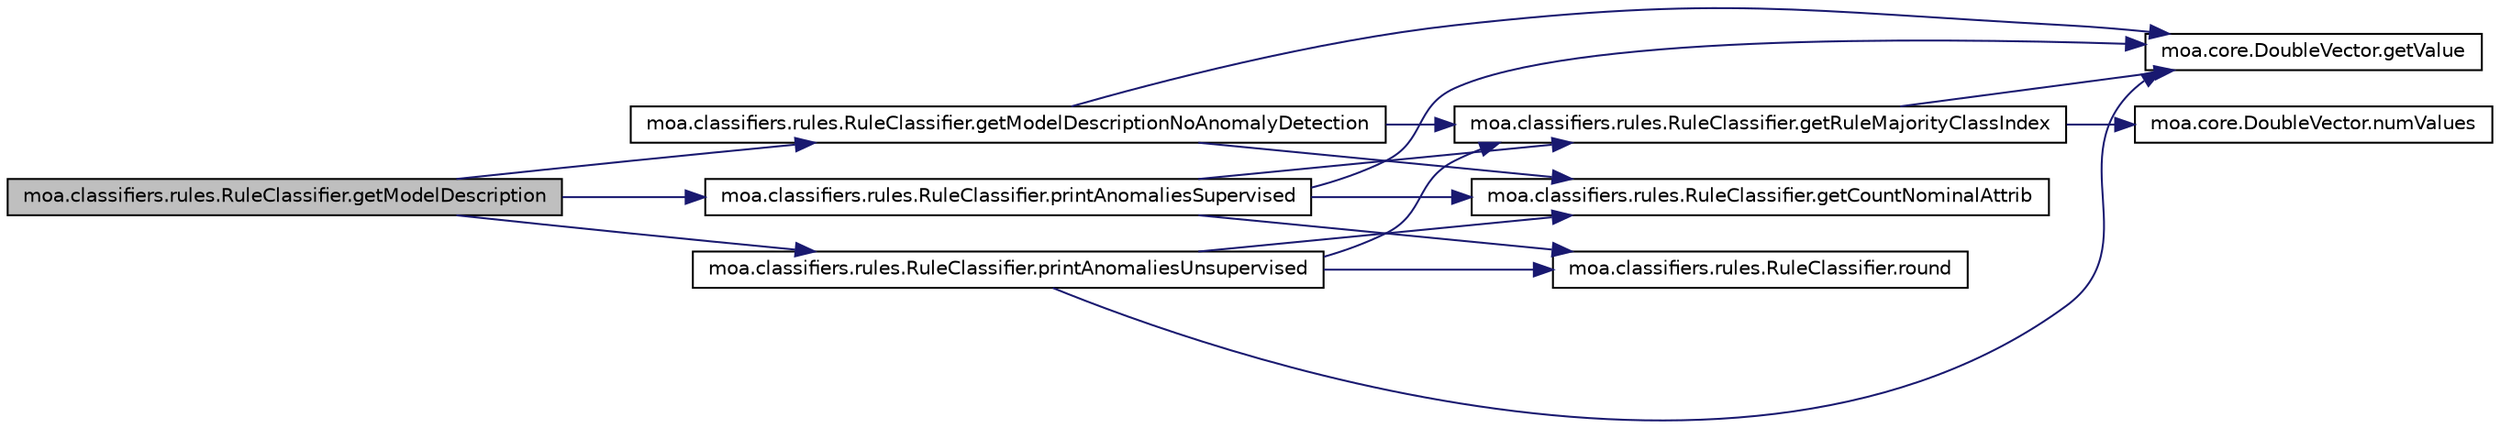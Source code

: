 digraph G
{
  edge [fontname="Helvetica",fontsize="10",labelfontname="Helvetica",labelfontsize="10"];
  node [fontname="Helvetica",fontsize="10",shape=record];
  rankdir=LR;
  Node1 [label="moa.classifiers.rules.RuleClassifier.getModelDescription",height=0.2,width=0.4,color="black", fillcolor="grey75", style="filled" fontcolor="black"];
  Node1 -> Node2 [color="midnightblue",fontsize="10",style="solid",fontname="Helvetica"];
  Node2 [label="moa.classifiers.rules.RuleClassifier.getModelDescriptionNoAnomalyDetection",height=0.2,width=0.4,color="black", fillcolor="white", style="filled",URL="$classmoa_1_1classifiers_1_1rules_1_1RuleClassifier.html#a46a43402f2b44c05b9a262c5308e1b2b"];
  Node2 -> Node3 [color="midnightblue",fontsize="10",style="solid",fontname="Helvetica"];
  Node3 [label="moa.classifiers.rules.RuleClassifier.getCountNominalAttrib",height=0.2,width=0.4,color="black", fillcolor="white", style="filled",URL="$classmoa_1_1classifiers_1_1rules_1_1RuleClassifier.html#a8a58ef1537f8e99164b6aec7c85f8811"];
  Node2 -> Node4 [color="midnightblue",fontsize="10",style="solid",fontname="Helvetica"];
  Node4 [label="moa.classifiers.rules.RuleClassifier.getRuleMajorityClassIndex",height=0.2,width=0.4,color="black", fillcolor="white", style="filled",URL="$classmoa_1_1classifiers_1_1rules_1_1RuleClassifier.html#a84bd5ef0a8a6819d0d293a79a971c2ee"];
  Node4 -> Node5 [color="midnightblue",fontsize="10",style="solid",fontname="Helvetica"];
  Node5 [label="moa.core.DoubleVector.getValue",height=0.2,width=0.4,color="black", fillcolor="white", style="filled",URL="$classmoa_1_1core_1_1DoubleVector.html#a0a22580b229225823e9b11ed9d35104a"];
  Node4 -> Node6 [color="midnightblue",fontsize="10",style="solid",fontname="Helvetica"];
  Node6 [label="moa.core.DoubleVector.numValues",height=0.2,width=0.4,color="black", fillcolor="white", style="filled",URL="$classmoa_1_1core_1_1DoubleVector.html#a04cac8fb52824b100578ad4bfef2136a"];
  Node2 -> Node5 [color="midnightblue",fontsize="10",style="solid",fontname="Helvetica"];
  Node1 -> Node7 [color="midnightblue",fontsize="10",style="solid",fontname="Helvetica"];
  Node7 [label="moa.classifiers.rules.RuleClassifier.printAnomaliesSupervised",height=0.2,width=0.4,color="black", fillcolor="white", style="filled",URL="$classmoa_1_1classifiers_1_1rules_1_1RuleClassifier.html#ae98dc3b59e4e03dc6a59bc7b153babdb"];
  Node7 -> Node3 [color="midnightblue",fontsize="10",style="solid",fontname="Helvetica"];
  Node7 -> Node4 [color="midnightblue",fontsize="10",style="solid",fontname="Helvetica"];
  Node7 -> Node5 [color="midnightblue",fontsize="10",style="solid",fontname="Helvetica"];
  Node7 -> Node8 [color="midnightblue",fontsize="10",style="solid",fontname="Helvetica"];
  Node8 [label="moa.classifiers.rules.RuleClassifier.round",height=0.2,width=0.4,color="black", fillcolor="white", style="filled",URL="$classmoa_1_1classifiers_1_1rules_1_1RuleClassifier.html#ad68f671e43a34b1deba6b25bf9ef456f"];
  Node1 -> Node9 [color="midnightblue",fontsize="10",style="solid",fontname="Helvetica"];
  Node9 [label="moa.classifiers.rules.RuleClassifier.printAnomaliesUnsupervised",height=0.2,width=0.4,color="black", fillcolor="white", style="filled",URL="$classmoa_1_1classifiers_1_1rules_1_1RuleClassifier.html#a6f22721bf471de21bfe1ee8f7f0c5ff8"];
  Node9 -> Node3 [color="midnightblue",fontsize="10",style="solid",fontname="Helvetica"];
  Node9 -> Node4 [color="midnightblue",fontsize="10",style="solid",fontname="Helvetica"];
  Node9 -> Node5 [color="midnightblue",fontsize="10",style="solid",fontname="Helvetica"];
  Node9 -> Node8 [color="midnightblue",fontsize="10",style="solid",fontname="Helvetica"];
}
